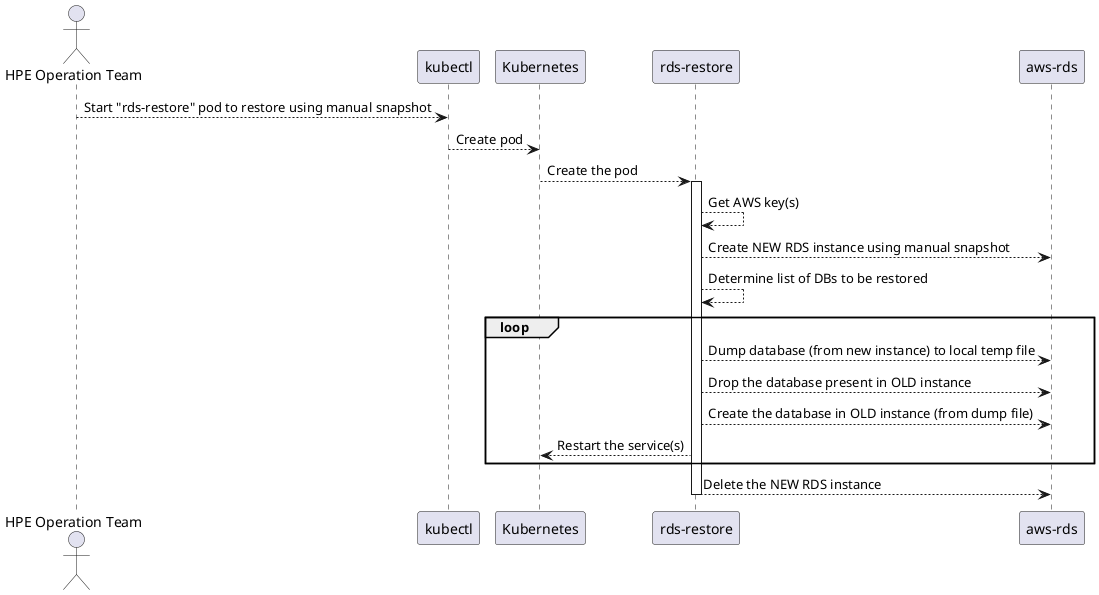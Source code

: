 @startuml

actor "HPE Operation Team"
participant "kubectl"
participant "Kubernetes"
participant "rds-restore"
participant "aws-rds"

"HPE Operation Team" --> kubectl: Start "rds-restore" pod to restore using manual snapshot
kubectl --> Kubernetes: Create pod
Kubernetes --> "rds-restore": Create the pod
activate "rds-restore"
"rds-restore" --> "rds-restore": Get AWS key(s)
"rds-restore" --> "aws-rds": Create NEW RDS instance using manual snapshot
"rds-restore" --> "rds-restore": Determine list of DBs to be restored
loop
    "rds-restore" --> "aws-rds": Dump database (from new instance) to local temp file
    "rds-restore" --> "aws-rds": Drop the database present in OLD instance
    "rds-restore" --> "aws-rds": Create the database in OLD instance (from dump file)
    "rds-restore" --> "Kubernetes": Restart the service(s)
end loop

"rds-restore" --> "aws-rds": Delete the NEW RDS instance
deactivate "rds-restore"

@enduml